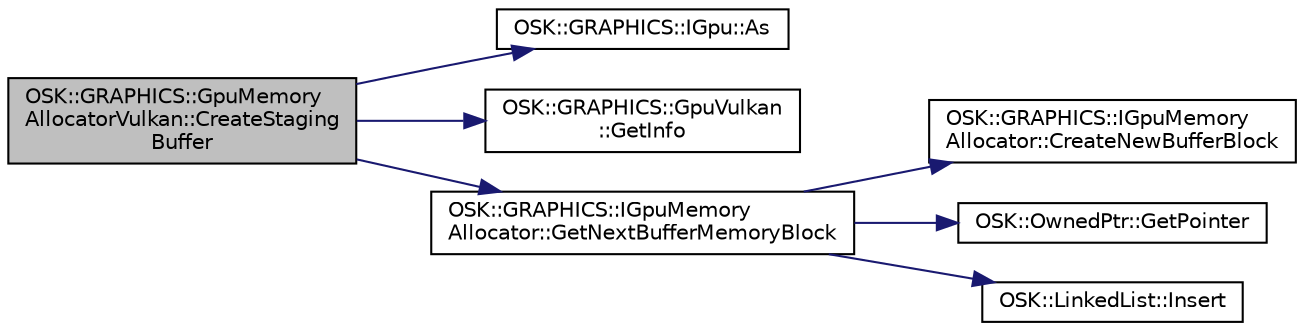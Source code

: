 digraph "OSK::GRAPHICS::GpuMemoryAllocatorVulkan::CreateStagingBuffer"
{
 // LATEX_PDF_SIZE
  edge [fontname="Helvetica",fontsize="10",labelfontname="Helvetica",labelfontsize="10"];
  node [fontname="Helvetica",fontsize="10",shape=record];
  rankdir="LR";
  Node1 [label="OSK::GRAPHICS::GpuMemory\lAllocatorVulkan::CreateStaging\lBuffer",height=0.2,width=0.4,color="black", fillcolor="grey75", style="filled", fontcolor="black",tooltip="Crea un buffer temporal con el tamaño dado."];
  Node1 -> Node2 [color="midnightblue",fontsize="10",style="solid"];
  Node2 [label="OSK::GRAPHICS::IGpu::As",height=0.2,width=0.4,color="black", fillcolor="white", style="filled",URL="$class_o_s_k_1_1_g_r_a_p_h_i_c_s_1_1_i_gpu.html#a1b0e5d22fed49696034d38442892121c",tooltip="Castea la clase al tipo dado."];
  Node1 -> Node3 [color="midnightblue",fontsize="10",style="solid"];
  Node3 [label="OSK::GRAPHICS::GpuVulkan\l::GetInfo",height=0.2,width=0.4,color="black", fillcolor="white", style="filled",URL="$class_o_s_k_1_1_g_r_a_p_h_i_c_s_1_1_gpu_vulkan.html#aee5a2fabcfefd4fc26f06f30f2d83ed5",tooltip=" "];
  Node1 -> Node4 [color="midnightblue",fontsize="10",style="solid"];
  Node4 [label="OSK::GRAPHICS::IGpuMemory\lAllocator::GetNextBufferMemoryBlock",height=0.2,width=0.4,color="black", fillcolor="white", style="filled",URL="$class_o_s_k_1_1_g_r_a_p_h_i_c_s_1_1_i_gpu_memory_allocator.html#a688b3d07de2ec4181441bb0c220aaa49",tooltip="Devuelve un bloque con las características dadas."];
  Node4 -> Node5 [color="midnightblue",fontsize="10",style="solid"];
  Node5 [label="OSK::GRAPHICS::IGpuMemory\lAllocator::CreateNewBufferBlock",height=0.2,width=0.4,color="black", fillcolor="white", style="filled",URL="$class_o_s_k_1_1_g_r_a_p_h_i_c_s_1_1_i_gpu_memory_allocator.html#ac7dfea900bcde8fb8992cbd87054ffad",tooltip=" "];
  Node4 -> Node6 [color="midnightblue",fontsize="10",style="solid"];
  Node6 [label="OSK::OwnedPtr::GetPointer",height=0.2,width=0.4,color="black", fillcolor="white", style="filled",URL="$class_o_s_k_1_1_owned_ptr.html#a81dfab2299056fc9858aace55fca0042",tooltip="Devuelve el puntero nativo."];
  Node4 -> Node7 [color="midnightblue",fontsize="10",style="solid"];
  Node7 [label="OSK::LinkedList::Insert",height=0.2,width=0.4,color="black", fillcolor="white", style="filled",URL="$class_o_s_k_1_1_linked_list.html#a8fa021e2fec2e977c18544e6e5807963",tooltip="Añade un elemento a la lista."];
}
